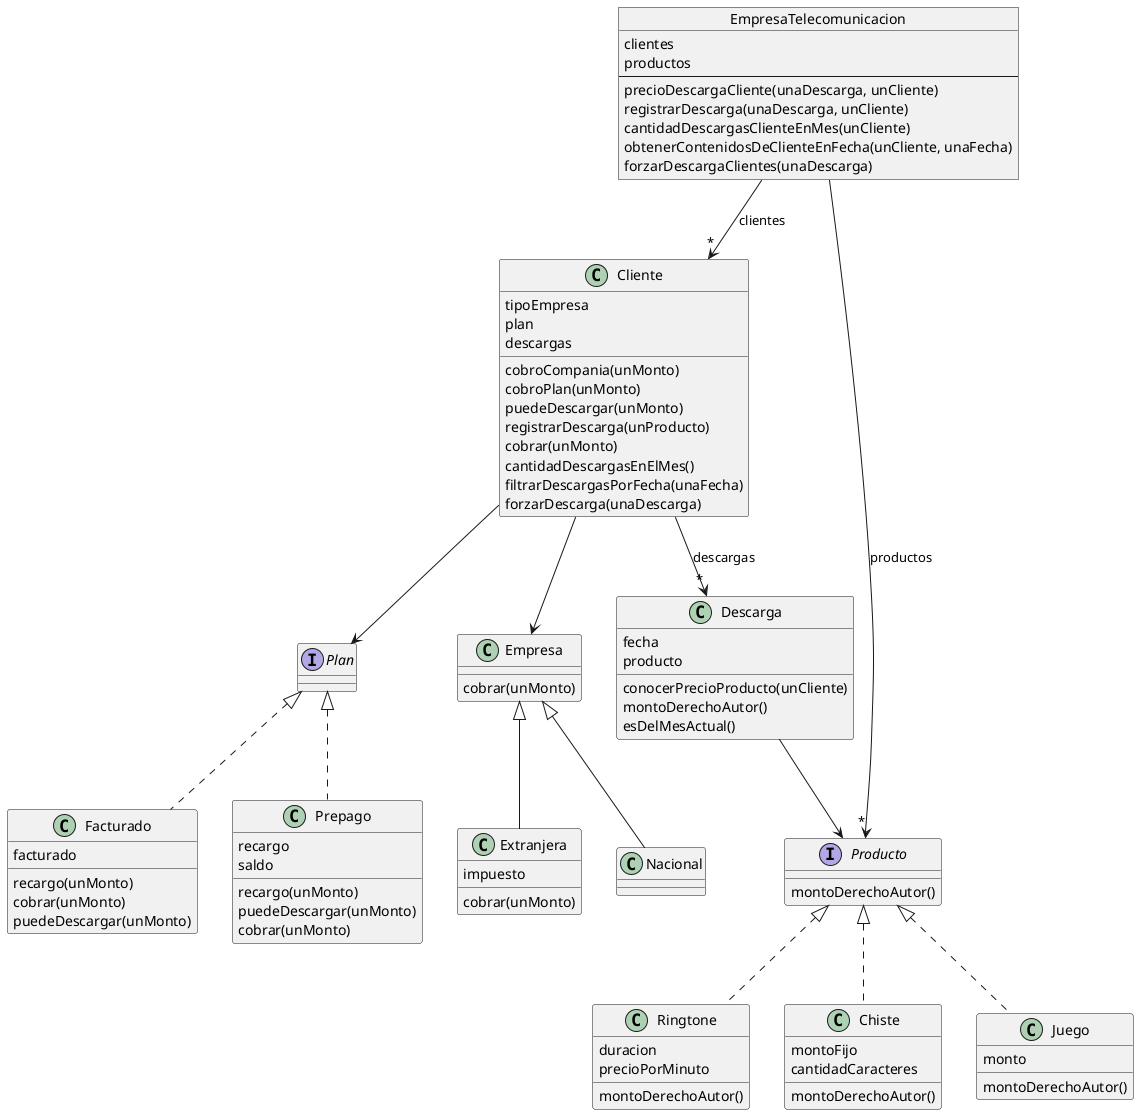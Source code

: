 @startuml DiagramaTelecom

object EmpresaTelecomunicacion {

    clientes 
    productos
    ---
    precioDescargaCliente(unaDescarga, unCliente)
    registrarDescarga(unaDescarga, unCliente)
    cantidadDescargasClienteEnMes(unCliente)
    obtenerContenidosDeClienteEnFecha(unCliente, unaFecha)
    forzarDescargaClientes(unaDescarga)
    
}

class Cliente {

    tipoEmpresa
    plan 
    descargas 
    cobroCompania(unMonto)
    cobroPlan(unMonto)
    puedeDescargar(unMonto)
    registrarDescarga(unProducto)
    cobrar(unMonto)
    cantidadDescargasEnElMes()
    filtrarDescargasPorFecha(unaFecha)
    forzarDescarga(unaDescarga)

}
class Descarga {

    fecha 
    producto
    conocerPrecioProducto(unCliente)
    montoDerechoAutor()
    esDelMesActual()

}
interface Producto {

    montoDerechoAutor()

}
class Ringtone {

    duracion
    precioPorMinuto
    montoDerechoAutor()

}
class Chiste {

    montoFijo
    cantidadCaracteres
    montoDerechoAutor()

}
class Juego {

    monto  
    montoDerechoAutor()

}
interface Plan

class Prepago {

    recargo 
    saldo 
    recargo(unMonto)
    puedeDescargar(unMonto)
    cobrar(unMonto)

}
class Facturado {

    facturado 
    recargo(unMonto)
    cobrar(unMonto)
    puedeDescargar(unMonto)

}

class Empresa {

    cobrar(unMonto)
}
class Nacional
class Extranjera {

    impuesto
    cobrar(unMonto)
}

EmpresaTelecomunicacion -->"*" Cliente: clientes
EmpresaTelecomunicacion -->"*" Producto: productos
Cliente -->"*" Descarga: descargas
Descarga --> Producto
Cliente --> Plan
Plan <|.. Prepago
Plan <|.. Facturado
Cliente --> Empresa
Empresa <|-- Nacional
Empresa <|-- Extranjera
Producto <|.. Ringtone
Producto <|.. Chiste
Producto <|.. Juego



@enduml